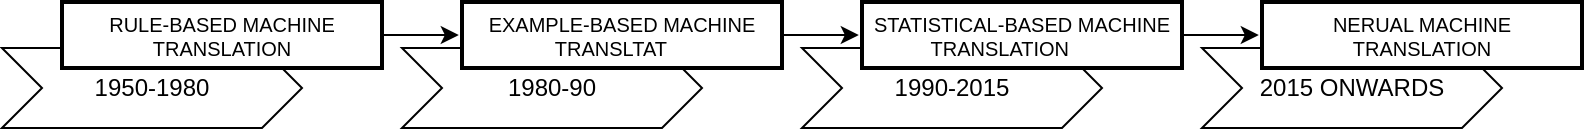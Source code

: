 <mxfile version="22.0.8" type="github">
  <diagram name="Page-1" id="7bWsSjq75bXTcGjeXkPo">
    <mxGraphModel dx="1702" dy="1653" grid="1" gridSize="10" guides="1" tooltips="1" connect="1" arrows="1" fold="1" page="1" pageScale="1" pageWidth="827" pageHeight="1169" math="0" shadow="0">
      <root>
        <mxCell id="0" />
        <mxCell id="1" parent="0" />
        <mxCell id="_sxlR1j6QaA3bBYRQmyJ-32" value="2015 ONWARDS" style="shape=step;perimeter=stepPerimeter;whiteSpace=wrap;html=1;fixedSize=1;" vertex="1" parent="1">
          <mxGeometry x="570" y="23" width="150" height="40" as="geometry" />
        </mxCell>
        <mxCell id="_sxlR1j6QaA3bBYRQmyJ-31" value="1990-2015" style="shape=step;perimeter=stepPerimeter;whiteSpace=wrap;html=1;fixedSize=1;" vertex="1" parent="1">
          <mxGeometry x="370" y="23" width="150" height="40" as="geometry" />
        </mxCell>
        <mxCell id="_sxlR1j6QaA3bBYRQmyJ-30" value="1980-90" style="shape=step;perimeter=stepPerimeter;whiteSpace=wrap;html=1;fixedSize=1;" vertex="1" parent="1">
          <mxGeometry x="170" y="23" width="150" height="40" as="geometry" />
        </mxCell>
        <mxCell id="_sxlR1j6QaA3bBYRQmyJ-26" value="1950-1980" style="shape=step;perimeter=stepPerimeter;whiteSpace=wrap;html=1;fixedSize=1;" vertex="1" parent="1">
          <mxGeometry x="-30" y="23" width="150" height="40" as="geometry" />
        </mxCell>
        <mxCell id="_sxlR1j6QaA3bBYRQmyJ-18" value="" style="edgeStyle=orthogonalEdgeStyle;rounded=0;orthogonalLoop=1;jettySize=auto;html=1;entryX=-0.01;entryY=0.501;entryDx=0;entryDy=0;entryPerimeter=0;" edge="1" parent="1" source="2" target="_sxlR1j6QaA3bBYRQmyJ-13">
          <mxGeometry relative="1" as="geometry" />
        </mxCell>
        <mxCell id="2" value="RULE-BASED MACHINE TRANSLATION" style="whiteSpace=wrap;strokeWidth=2;fontSize=10;" parent="1" vertex="1">
          <mxGeometry width="160" height="33" as="geometry" />
        </mxCell>
        <mxCell id="_sxlR1j6QaA3bBYRQmyJ-13" value="EXAMPLE-BASED MACHINE TRANSLTAT    " style="whiteSpace=wrap;strokeWidth=2;fontSize=10;" vertex="1" parent="1">
          <mxGeometry x="200" width="160" height="33" as="geometry" />
        </mxCell>
        <mxCell id="_sxlR1j6QaA3bBYRQmyJ-21" value="STATISTICAL-BASED MACHINE TRANSLATION        " style="whiteSpace=wrap;strokeWidth=2;fontSize=10;" vertex="1" parent="1">
          <mxGeometry x="400" width="160" height="33" as="geometry" />
        </mxCell>
        <mxCell id="_sxlR1j6QaA3bBYRQmyJ-22" value="" style="edgeStyle=orthogonalEdgeStyle;rounded=0;orthogonalLoop=1;jettySize=auto;html=1;entryX=-0.01;entryY=0.501;entryDx=0;entryDy=0;entryPerimeter=0;exitX=1;exitY=0.5;exitDx=0;exitDy=0;" edge="1" target="_sxlR1j6QaA3bBYRQmyJ-21" parent="1" source="_sxlR1j6QaA3bBYRQmyJ-13">
          <mxGeometry relative="1" as="geometry">
            <mxPoint x="440" y="17" as="sourcePoint" />
          </mxGeometry>
        </mxCell>
        <mxCell id="_sxlR1j6QaA3bBYRQmyJ-23" value="NERUAL MACHINE TRANSLATION" style="whiteSpace=wrap;strokeWidth=2;fontSize=10;" vertex="1" parent="1">
          <mxGeometry x="600" width="160" height="33" as="geometry" />
        </mxCell>
        <mxCell id="_sxlR1j6QaA3bBYRQmyJ-24" value="" style="edgeStyle=orthogonalEdgeStyle;rounded=0;orthogonalLoop=1;jettySize=auto;html=1;entryX=-0.01;entryY=0.501;entryDx=0;entryDy=0;entryPerimeter=0;exitX=1;exitY=0.5;exitDx=0;exitDy=0;" edge="1" target="_sxlR1j6QaA3bBYRQmyJ-23" parent="1" source="_sxlR1j6QaA3bBYRQmyJ-21">
          <mxGeometry relative="1" as="geometry">
            <mxPoint x="680" y="17" as="sourcePoint" />
          </mxGeometry>
        </mxCell>
      </root>
    </mxGraphModel>
  </diagram>
</mxfile>
